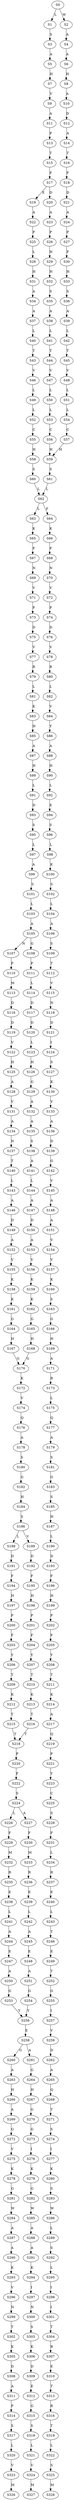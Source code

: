 strict digraph  {
	S0 -> S1 [ label = L ];
	S0 -> S2 [ label = W ];
	S1 -> S3 [ label = S ];
	S2 -> S4 [ label = A ];
	S3 -> S5 [ label = A ];
	S4 -> S6 [ label = A ];
	S5 -> S7 [ label = H ];
	S6 -> S8 [ label = H ];
	S7 -> S9 [ label = V ];
	S8 -> S10 [ label = A ];
	S9 -> S11 [ label = A ];
	S10 -> S12 [ label = D ];
	S11 -> S13 [ label = P ];
	S12 -> S14 [ label = A ];
	S13 -> S15 [ label = T ];
	S14 -> S16 [ label = T ];
	S15 -> S17 [ label = F ];
	S16 -> S18 [ label = F ];
	S17 -> S19 [ label = E ];
	S17 -> S20 [ label = D ];
	S18 -> S21 [ label = D ];
	S19 -> S22 [ label = A ];
	S20 -> S23 [ label = A ];
	S21 -> S24 [ label = A ];
	S22 -> S25 [ label = P ];
	S23 -> S26 [ label = P ];
	S24 -> S27 [ label = P ];
	S25 -> S28 [ label = L ];
	S26 -> S29 [ label = H ];
	S27 -> S30 [ label = F ];
	S28 -> S31 [ label = H ];
	S29 -> S32 [ label = H ];
	S30 -> S33 [ label = H ];
	S31 -> S34 [ label = A ];
	S32 -> S35 [ label = S ];
	S33 -> S36 [ label = S ];
	S34 -> S37 [ label = A ];
	S35 -> S38 [ label = A ];
	S36 -> S39 [ label = A ];
	S37 -> S40 [ label = L ];
	S38 -> S41 [ label = L ];
	S39 -> S42 [ label = L ];
	S40 -> S43 [ label = T ];
	S41 -> S44 [ label = T ];
	S42 -> S45 [ label = T ];
	S43 -> S46 [ label = V ];
	S44 -> S47 [ label = V ];
	S45 -> S48 [ label = V ];
	S46 -> S49 [ label = L ];
	S47 -> S50 [ label = L ];
	S48 -> S51 [ label = L ];
	S49 -> S52 [ label = L ];
	S50 -> S53 [ label = L ];
	S51 -> S54 [ label = L ];
	S52 -> S55 [ label = C ];
	S53 -> S56 [ label = C ];
	S54 -> S57 [ label = C ];
	S55 -> S58 [ label = H ];
	S56 -> S59 [ label = H ];
	S57 -> S59 [ label = H ];
	S58 -> S60 [ label = S ];
	S59 -> S61 [ label = S ];
	S60 -> S62 [ label = L ];
	S61 -> S62 [ label = L ];
	S62 -> S63 [ label = L ];
	S62 -> S64 [ label = F ];
	S63 -> S65 [ label = K ];
	S64 -> S66 [ label = K ];
	S65 -> S67 [ label = F ];
	S66 -> S68 [ label = F ];
	S67 -> S69 [ label = N ];
	S68 -> S70 [ label = N ];
	S69 -> S71 [ label = V ];
	S70 -> S72 [ label = V ];
	S71 -> S73 [ label = P ];
	S72 -> S74 [ label = P ];
	S73 -> S75 [ label = D ];
	S74 -> S76 [ label = D ];
	S75 -> S77 [ label = V ];
	S76 -> S78 [ label = V ];
	S77 -> S79 [ label = R ];
	S78 -> S80 [ label = R ];
	S79 -> S81 [ label = L ];
	S80 -> S82 [ label = L ];
	S81 -> S83 [ label = K ];
	S82 -> S84 [ label = V ];
	S83 -> S85 [ label = H ];
	S84 -> S86 [ label = Y ];
	S85 -> S87 [ label = A ];
	S86 -> S88 [ label = A ];
	S87 -> S89 [ label = H ];
	S88 -> S90 [ label = H ];
	S89 -> S91 [ label = L ];
	S90 -> S92 [ label = L ];
	S91 -> S93 [ label = D ];
	S92 -> S94 [ label = E ];
	S93 -> S95 [ label = S ];
	S94 -> S96 [ label = S ];
	S95 -> S97 [ label = L ];
	S96 -> S98 [ label = L ];
	S97 -> S99 [ label = A ];
	S98 -> S100 [ label = K ];
	S99 -> S101 [ label = S ];
	S100 -> S102 [ label = S ];
	S101 -> S103 [ label = L ];
	S102 -> S104 [ label = L ];
	S103 -> S105 [ label = A ];
	S104 -> S106 [ label = A ];
	S105 -> S107 [ label = N ];
	S105 -> S108 [ label = G ];
	S106 -> S109 [ label = S ];
	S107 -> S110 [ label = P ];
	S108 -> S111 [ label = P ];
	S109 -> S112 [ label = T ];
	S110 -> S113 [ label = M ];
	S111 -> S114 [ label = L ];
	S112 -> S115 [ label = V ];
	S113 -> S116 [ label = D ];
	S114 -> S117 [ label = D ];
	S115 -> S118 [ label = N ];
	S116 -> S119 [ label = D ];
	S117 -> S120 [ label = D ];
	S118 -> S121 [ label = D ];
	S119 -> S122 [ label = V ];
	S120 -> S123 [ label = L ];
	S121 -> S124 [ label = I ];
	S122 -> S125 [ label = H ];
	S123 -> S126 [ label = H ];
	S124 -> S127 [ label = S ];
	S125 -> S128 [ label = A ];
	S126 -> S129 [ label = G ];
	S127 -> S130 [ label = K ];
	S128 -> S131 [ label = V ];
	S129 -> S132 [ label = A ];
	S130 -> S133 [ label = V ];
	S131 -> S134 [ label = A ];
	S132 -> S135 [ label = A ];
	S133 -> S136 [ label = A ];
	S134 -> S137 [ label = N ];
	S135 -> S138 [ label = S ];
	S136 -> S139 [ label = D ];
	S137 -> S140 [ label = T ];
	S138 -> S141 [ label = A ];
	S139 -> S142 [ label = G ];
	S140 -> S143 [ label = L ];
	S141 -> S144 [ label = L ];
	S142 -> S145 [ label = V ];
	S143 -> S146 [ label = A ];
	S144 -> S147 [ label = A ];
	S145 -> S148 [ label = A ];
	S146 -> S149 [ label = D ];
	S147 -> S150 [ label = D ];
	S148 -> S151 [ label = A ];
	S149 -> S152 [ label = A ];
	S150 -> S153 [ label = A ];
	S151 -> S154 [ label = V ];
	S152 -> S155 [ label = V ];
	S153 -> S156 [ label = V ];
	S154 -> S157 [ label = V ];
	S155 -> S158 [ label = K ];
	S156 -> S159 [ label = K ];
	S157 -> S160 [ label = K ];
	S158 -> S161 [ label = K ];
	S159 -> S162 [ label = K ];
	S160 -> S163 [ label = S ];
	S161 -> S164 [ label = G ];
	S162 -> S165 [ label = G ];
	S163 -> S166 [ label = G ];
	S164 -> S167 [ label = H ];
	S165 -> S168 [ label = H ];
	S166 -> S169 [ label = H ];
	S167 -> S170 [ label = G ];
	S168 -> S170 [ label = G ];
	S169 -> S171 [ label = A ];
	S170 -> S172 [ label = K ];
	S171 -> S173 [ label = R ];
	S172 -> S174 [ label = V ];
	S173 -> S175 [ label = L ];
	S174 -> S176 [ label = Q ];
	S175 -> S177 [ label = Q ];
	S176 -> S178 [ label = A ];
	S177 -> S179 [ label = A ];
	S178 -> S180 [ label = S ];
	S179 -> S181 [ label = S ];
	S180 -> S182 [ label = G ];
	S181 -> S183 [ label = G ];
	S182 -> S184 [ label = H ];
	S183 -> S185 [ label = S ];
	S184 -> S186 [ label = S ];
	S185 -> S187 [ label = H ];
	S186 -> S188 [ label = L ];
	S186 -> S189 [ label = V ];
	S187 -> S190 [ label = L ];
	S188 -> S191 [ label = D ];
	S189 -> S192 [ label = D ];
	S190 -> S193 [ label = D ];
	S191 -> S194 [ label = F ];
	S192 -> S195 [ label = F ];
	S193 -> S196 [ label = F ];
	S194 -> S197 [ label = H ];
	S195 -> S198 [ label = H ];
	S196 -> S199 [ label = H ];
	S197 -> S200 [ label = P ];
	S198 -> S201 [ label = P ];
	S199 -> S202 [ label = P ];
	S200 -> S203 [ label = F ];
	S201 -> S204 [ label = F ];
	S202 -> S205 [ label = F ];
	S203 -> S206 [ label = Y ];
	S204 -> S207 [ label = Y ];
	S205 -> S208 [ label = Y ];
	S206 -> S209 [ label = T ];
	S207 -> S210 [ label = T ];
	S208 -> S211 [ label = T ];
	S209 -> S212 [ label = K ];
	S210 -> S213 [ label = K ];
	S211 -> S214 [ label = K ];
	S212 -> S215 [ label = T ];
	S213 -> S216 [ label = T ];
	S214 -> S217 [ label = A ];
	S215 -> S218 [ label = T ];
	S216 -> S218 [ label = T ];
	S217 -> S219 [ label = Q ];
	S218 -> S220 [ label = P ];
	S219 -> S221 [ label = P ];
	S220 -> S222 [ label = F ];
	S221 -> S223 [ label = Y ];
	S222 -> S224 [ label = S ];
	S223 -> S225 [ label = C ];
	S224 -> S226 [ label = L ];
	S224 -> S227 [ label = A ];
	S225 -> S228 [ label = S ];
	S226 -> S229 [ label = F ];
	S227 -> S230 [ label = F ];
	S228 -> S231 [ label = F ];
	S229 -> S232 [ label = M ];
	S230 -> S233 [ label = M ];
	S231 -> S234 [ label = L ];
	S232 -> S235 [ label = R ];
	S233 -> S236 [ label = R ];
	S234 -> S237 [ label = R ];
	S235 -> S238 [ label = E ];
	S236 -> S239 [ label = E ];
	S237 -> S240 [ label = E ];
	S238 -> S241 [ label = L ];
	S239 -> S242 [ label = L ];
	S240 -> S243 [ label = L ];
	S241 -> S244 [ label = A ];
	S242 -> S245 [ label = A ];
	S243 -> S246 [ label = T ];
	S244 -> S247 [ label = E ];
	S245 -> S248 [ label = E ];
	S246 -> S249 [ label = E ];
	S247 -> S250 [ label = A ];
	S248 -> S251 [ label = A ];
	S249 -> S252 [ label = T ];
	S250 -> S253 [ label = G ];
	S251 -> S254 [ label = G ];
	S252 -> S255 [ label = G ];
	S253 -> S256 [ label = Y ];
	S254 -> S256 [ label = Y ];
	S255 -> S257 [ label = I ];
	S256 -> S258 [ label = E ];
	S257 -> S259 [ label = V ];
	S258 -> S260 [ label = G ];
	S258 -> S261 [ label = A ];
	S259 -> S262 [ label = D ];
	S260 -> S263 [ label = A ];
	S261 -> S264 [ label = G ];
	S262 -> S265 [ label = A ];
	S263 -> S266 [ label = H ];
	S264 -> S267 [ label = H ];
	S265 -> S268 [ label = Q ];
	S266 -> S269 [ label = A ];
	S267 -> S270 [ label = G ];
	S268 -> S271 [ label = T ];
	S269 -> S272 [ label = G ];
	S270 -> S273 [ label = G ];
	S271 -> S274 [ label = S ];
	S272 -> S275 [ label = V ];
	S273 -> S276 [ label = I ];
	S274 -> S277 [ label = I ];
	S275 -> S278 [ label = K ];
	S276 -> S279 [ label = K ];
	S277 -> S280 [ label = K ];
	S278 -> S281 [ label = G ];
	S279 -> S282 [ label = G ];
	S280 -> S283 [ label = S ];
	S281 -> S284 [ label = W ];
	S282 -> S285 [ label = W ];
	S283 -> S286 [ label = W ];
	S284 -> S287 [ label = A ];
	S285 -> S288 [ label = A ];
	S286 -> S289 [ label = L ];
	S287 -> S290 [ label = A ];
	S288 -> S291 [ label = A ];
	S289 -> S292 [ label = S ];
	S290 -> S293 [ label = K ];
	S291 -> S294 [ label = K ];
	S292 -> S295 [ label = L ];
	S293 -> S296 [ label = V ];
	S294 -> S297 [ label = I ];
	S295 -> S298 [ label = I ];
	S296 -> S299 [ label = N ];
	S297 -> S300 [ label = N ];
	S298 -> S301 [ label = I ];
	S299 -> S302 [ label = T ];
	S300 -> S303 [ label = S ];
	S301 -> S304 [ label = T ];
	S302 -> S305 [ label = K ];
	S303 -> S306 [ label = K ];
	S304 -> S307 [ label = R ];
	S305 -> S308 [ label = D ];
	S306 -> S309 [ label = D ];
	S307 -> S310 [ label = E ];
	S308 -> S311 [ label = A ];
	S309 -> S312 [ label = E ];
	S310 -> S313 [ label = T ];
	S311 -> S314 [ label = P ];
	S312 -> S315 [ label = G ];
	S313 -> S316 [ label = R ];
	S314 -> S317 [ label = S ];
	S315 -> S318 [ label = S ];
	S316 -> S319 [ label = T ];
	S317 -> S320 [ label = L ];
	S318 -> S321 [ label = L ];
	S319 -> S322 [ label = L ];
	S320 -> S323 [ label = V ];
	S321 -> S324 [ label = V ];
	S322 -> S325 [ label = S ];
	S323 -> S326 [ label = M ];
	S324 -> S327 [ label = M ];
	S325 -> S328 [ label = M ];
}
